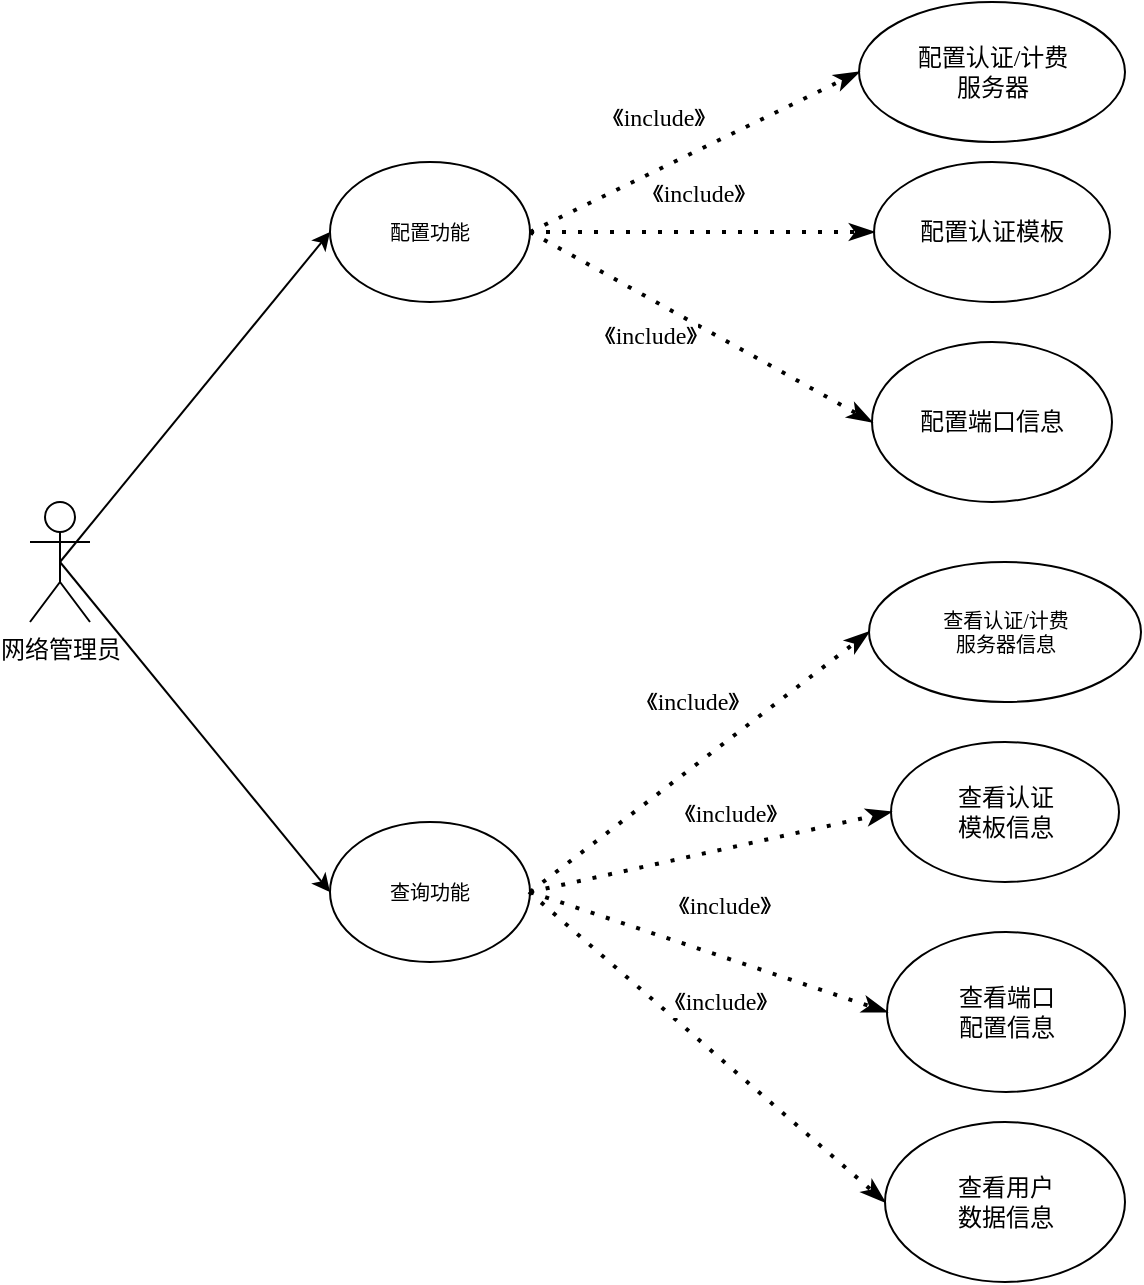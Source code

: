 <mxfile version="22.0.4" type="github">
  <diagram name="第 1 页" id="_s6Ddz2hnzWew_Qon0xN">
    <mxGraphModel dx="1066" dy="725" grid="1" gridSize="10" guides="1" tooltips="1" connect="1" arrows="1" fold="1" page="1" pageScale="1" pageWidth="827" pageHeight="1169" math="0" shadow="0">
      <root>
        <mxCell id="0" />
        <mxCell id="1" parent="0" />
        <mxCell id="KonkRnaKJ9EMoXM3SOrm-1" style="rounded=0;orthogonalLoop=1;jettySize=auto;html=1;exitX=0.5;exitY=0.5;exitDx=0;exitDy=0;exitPerimeter=0;entryX=0;entryY=0.5;entryDx=0;entryDy=0;fontFamily=宋体;fontSize=12;" parent="1" source="KonkRnaKJ9EMoXM3SOrm-6" target="KonkRnaKJ9EMoXM3SOrm-7" edge="1">
          <mxGeometry relative="1" as="geometry" />
        </mxCell>
        <mxCell id="KonkRnaKJ9EMoXM3SOrm-5" style="edgeStyle=none;rounded=0;orthogonalLoop=1;jettySize=auto;html=1;exitX=0.5;exitY=0.5;exitDx=0;exitDy=0;exitPerimeter=0;entryX=0;entryY=0.5;entryDx=0;entryDy=0;fontFamily=宋体;fontSize=12;" parent="1" source="KonkRnaKJ9EMoXM3SOrm-6" target="KonkRnaKJ9EMoXM3SOrm-11" edge="1">
          <mxGeometry relative="1" as="geometry" />
        </mxCell>
        <mxCell id="KonkRnaKJ9EMoXM3SOrm-6" value="&lt;font style=&quot;font-size: 12px;&quot;&gt;网络管理员&lt;/font&gt;" style="shape=umlActor;verticalLabelPosition=bottom;verticalAlign=top;html=1;outlineConnect=0;fontFamily=宋体;fontSize=12;" parent="1" vertex="1">
          <mxGeometry x="90" y="370" width="30" height="60" as="geometry" />
        </mxCell>
        <mxCell id="KonkRnaKJ9EMoXM3SOrm-7" value="&lt;font style=&quot;font-size: 10px;&quot;&gt;配置功能&lt;/font&gt;" style="ellipse;whiteSpace=wrap;html=1;fontFamily=宋体;fontSize=10;" parent="1" vertex="1">
          <mxGeometry x="240" y="200" width="100" height="70" as="geometry" />
        </mxCell>
        <mxCell id="KonkRnaKJ9EMoXM3SOrm-11" value="&lt;font style=&quot;font-size: 10px;&quot;&gt;查询功能&lt;/font&gt;" style="ellipse;whiteSpace=wrap;html=1;fontFamily=宋体;fontSize=10;" parent="1" vertex="1">
          <mxGeometry x="240" y="530" width="100" height="70" as="geometry" />
        </mxCell>
        <mxCell id="KonkRnaKJ9EMoXM3SOrm-13" value="&lt;font style=&quot;font-size: 12px;&quot;&gt;配置认证/计费&lt;br style=&quot;font-size: 12px;&quot;&gt;服务器&lt;/font&gt;" style="ellipse;whiteSpace=wrap;html=1;flipV=0;fontFamily=宋体;fontSize=12;flipH=1;" parent="1" vertex="1">
          <mxGeometry x="504.5" y="120" width="133" height="70" as="geometry" />
        </mxCell>
        <mxCell id="KonkRnaKJ9EMoXM3SOrm-14" value="&lt;font style=&quot;font-size: 12px;&quot;&gt;配置认证模板&lt;/font&gt;" style="ellipse;whiteSpace=wrap;html=1;flipV=0;fontFamily=宋体;fontSize=12;flipH=1;" parent="1" vertex="1">
          <mxGeometry x="512" y="200" width="118" height="70" as="geometry" />
        </mxCell>
        <mxCell id="KonkRnaKJ9EMoXM3SOrm-15" value="&lt;font style=&quot;font-size: 12px;&quot;&gt;配置端口信息&lt;/font&gt;" style="ellipse;whiteSpace=wrap;html=1;flipV=0;fontFamily=宋体;fontSize=12;flipH=1;" parent="1" vertex="1">
          <mxGeometry x="511" y="290" width="120" height="80" as="geometry" />
        </mxCell>
        <mxCell id="KonkRnaKJ9EMoXM3SOrm-17" value="&lt;font style=&quot;font-size: 10px;&quot;&gt;查看认证/计费&lt;br style=&quot;font-size: 10px;&quot;&gt;服务器信息&lt;/font&gt;" style="ellipse;whiteSpace=wrap;html=1;flipV=1;fontFamily=宋体;fontSize=10;" parent="1" vertex="1">
          <mxGeometry x="509.5" y="400" width="136" height="70" as="geometry" />
        </mxCell>
        <mxCell id="KonkRnaKJ9EMoXM3SOrm-18" value="&lt;font style=&quot;font-size: 12px;&quot;&gt;查看认证&lt;br style=&quot;font-size: 12px;&quot;&gt;模板信息&lt;/font&gt;" style="ellipse;whiteSpace=wrap;html=1;flipV=1;fontFamily=宋体;fontSize=12;" parent="1" vertex="1">
          <mxGeometry x="520.5" y="490" width="114" height="70" as="geometry" />
        </mxCell>
        <mxCell id="KonkRnaKJ9EMoXM3SOrm-19" value="&lt;font style=&quot;font-size: 12px;&quot;&gt;查看端口&lt;br style=&quot;font-size: 12px;&quot;&gt;配置信息&lt;/font&gt;" style="ellipse;whiteSpace=wrap;html=1;flipV=1;fontFamily=宋体;fontSize=12;" parent="1" vertex="1">
          <mxGeometry x="518.5" y="585" width="119" height="80" as="geometry" />
        </mxCell>
        <mxCell id="KonkRnaKJ9EMoXM3SOrm-20" value="&lt;font style=&quot;font-size: 12px;&quot;&gt;查看用户&lt;br style=&quot;font-size: 12px;&quot;&gt;数据信息&lt;/font&gt;" style="ellipse;whiteSpace=wrap;html=1;flipV=1;fontFamily=宋体;fontSize=12;" parent="1" vertex="1">
          <mxGeometry x="517.5" y="680" width="120" height="80" as="geometry" />
        </mxCell>
        <mxCell id="KonkRnaKJ9EMoXM3SOrm-21" value="" style="endArrow=classicThin;dashed=1;html=1;dashPattern=1 3;strokeWidth=2;rounded=0;exitX=1;exitY=0.5;exitDx=0;exitDy=0;entryX=0;entryY=0.5;entryDx=0;entryDy=0;endFill=1;fontFamily=宋体;fontSize=10;" parent="1" source="KonkRnaKJ9EMoXM3SOrm-7" target="KonkRnaKJ9EMoXM3SOrm-13" edge="1">
          <mxGeometry width="50" height="50" relative="1" as="geometry">
            <mxPoint x="800" y="550" as="sourcePoint" />
            <mxPoint x="850" y="500" as="targetPoint" />
          </mxGeometry>
        </mxCell>
        <mxCell id="KonkRnaKJ9EMoXM3SOrm-22" value="《include》" style="edgeLabel;html=1;align=center;verticalAlign=middle;resizable=0;points=[];fontFamily=Times New Roman;fontSize=12;" parent="KonkRnaKJ9EMoXM3SOrm-21" vertex="1" connectable="0">
          <mxGeometry x="-0.31" y="3" relative="1" as="geometry">
            <mxPoint x="8" y="-27" as="offset" />
          </mxGeometry>
        </mxCell>
        <mxCell id="KonkRnaKJ9EMoXM3SOrm-24" value="" style="endArrow=classicThin;dashed=1;html=1;dashPattern=1 3;strokeWidth=2;rounded=0;exitX=1;exitY=0.5;exitDx=0;exitDy=0;entryX=0;entryY=0.5;entryDx=0;entryDy=0;endFill=1;fontFamily=宋体;fontSize=10;" parent="1" source="KonkRnaKJ9EMoXM3SOrm-7" target="KonkRnaKJ9EMoXM3SOrm-14" edge="1">
          <mxGeometry width="50" height="50" relative="1" as="geometry">
            <mxPoint x="337" y="244.04" as="sourcePoint" />
            <mxPoint x="515.0" y="245" as="targetPoint" />
            <Array as="points" />
          </mxGeometry>
        </mxCell>
        <mxCell id="KonkRnaKJ9EMoXM3SOrm-25" value="《include》" style="edgeLabel;html=1;align=center;verticalAlign=middle;resizable=0;points=[];fontFamily=Times New Roman;fontSize=12;" parent="KonkRnaKJ9EMoXM3SOrm-24" vertex="1" connectable="0">
          <mxGeometry x="-0.128" y="-1" relative="1" as="geometry">
            <mxPoint x="9" y="-20" as="offset" />
          </mxGeometry>
        </mxCell>
        <mxCell id="KonkRnaKJ9EMoXM3SOrm-26" value="" style="endArrow=classicThin;dashed=1;html=1;dashPattern=1 3;strokeWidth=2;rounded=0;entryX=0;entryY=0.5;entryDx=0;entryDy=0;endFill=1;exitX=1;exitY=0.5;exitDx=0;exitDy=0;fontFamily=宋体;fontSize=10;" parent="1" source="KonkRnaKJ9EMoXM3SOrm-7" target="KonkRnaKJ9EMoXM3SOrm-15" edge="1">
          <mxGeometry width="50" height="50" relative="1" as="geometry">
            <mxPoint x="342" y="238" as="sourcePoint" />
            <mxPoint x="850" y="500" as="targetPoint" />
          </mxGeometry>
        </mxCell>
        <mxCell id="KonkRnaKJ9EMoXM3SOrm-27" value="《include》" style="edgeLabel;html=1;align=center;verticalAlign=middle;resizable=0;points=[];fontFamily=Times New Roman;fontSize=12;" parent="KonkRnaKJ9EMoXM3SOrm-26" vertex="1" connectable="0">
          <mxGeometry x="-0.124" relative="1" as="geometry">
            <mxPoint x="-15" y="10" as="offset" />
          </mxGeometry>
        </mxCell>
        <mxCell id="KonkRnaKJ9EMoXM3SOrm-29" value="" style="endArrow=classicThin;dashed=1;html=1;dashPattern=1 3;strokeWidth=2;rounded=0;exitX=1;exitY=0.5;exitDx=0;exitDy=0;entryX=0;entryY=0.5;entryDx=0;entryDy=0;endFill=1;fontFamily=宋体;fontSize=10;" parent="1" source="KonkRnaKJ9EMoXM3SOrm-11" edge="1" target="KonkRnaKJ9EMoXM3SOrm-17">
          <mxGeometry width="50" height="50" relative="1" as="geometry">
            <mxPoint x="337" y="609.5" as="sourcePoint" />
            <mxPoint x="500" y="440" as="targetPoint" />
          </mxGeometry>
        </mxCell>
        <mxCell id="KonkRnaKJ9EMoXM3SOrm-30" value="《include》" style="edgeLabel;html=1;align=center;verticalAlign=middle;resizable=0;points=[];fontFamily=Times New Roman;fontSize=12;" parent="KonkRnaKJ9EMoXM3SOrm-29" vertex="1" connectable="0">
          <mxGeometry x="-0.128" y="-1" relative="1" as="geometry">
            <mxPoint x="6" y="-39" as="offset" />
          </mxGeometry>
        </mxCell>
        <mxCell id="KonkRnaKJ9EMoXM3SOrm-31" value="" style="endArrow=classicThin;dashed=1;html=1;dashPattern=1 3;strokeWidth=2;rounded=0;entryX=0;entryY=0.5;entryDx=0;entryDy=0;endFill=1;fontFamily=宋体;fontSize=10;exitX=1;exitY=0.5;exitDx=0;exitDy=0;" parent="1" target="KonkRnaKJ9EMoXM3SOrm-18" edge="1" source="KonkRnaKJ9EMoXM3SOrm-11">
          <mxGeometry width="50" height="50" relative="1" as="geometry">
            <mxPoint x="340" y="610" as="sourcePoint" />
            <mxPoint x="515" y="610.5" as="targetPoint" />
          </mxGeometry>
        </mxCell>
        <mxCell id="KonkRnaKJ9EMoXM3SOrm-32" value="《include》" style="edgeLabel;html=1;align=center;verticalAlign=middle;resizable=0;points=[];fontFamily=Times New Roman;fontSize=12;" parent="KonkRnaKJ9EMoXM3SOrm-31" vertex="1" connectable="0">
          <mxGeometry x="-0.128" y="-1" relative="1" as="geometry">
            <mxPoint x="21" y="-23" as="offset" />
          </mxGeometry>
        </mxCell>
        <mxCell id="KonkRnaKJ9EMoXM3SOrm-33" value="" style="endArrow=classicThin;dashed=1;html=1;dashPattern=1 3;strokeWidth=2;rounded=0;entryX=0;entryY=0.5;entryDx=0;entryDy=0;endFill=1;fontFamily=宋体;fontSize=10;exitX=1;exitY=0.5;exitDx=0;exitDy=0;" parent="1" target="KonkRnaKJ9EMoXM3SOrm-19" edge="1" source="KonkRnaKJ9EMoXM3SOrm-11">
          <mxGeometry width="50" height="50" relative="1" as="geometry">
            <mxPoint x="340" y="610" as="sourcePoint" />
            <mxPoint x="558" y="681" as="targetPoint" />
          </mxGeometry>
        </mxCell>
        <mxCell id="KonkRnaKJ9EMoXM3SOrm-34" value="《include》" style="edgeLabel;html=1;align=center;verticalAlign=middle;resizable=0;points=[];fontFamily=Times New Roman;fontSize=12;" parent="KonkRnaKJ9EMoXM3SOrm-33" vertex="1" connectable="0">
          <mxGeometry x="-0.128" y="-1" relative="1" as="geometry">
            <mxPoint x="19" y="-20" as="offset" />
          </mxGeometry>
        </mxCell>
        <mxCell id="KonkRnaKJ9EMoXM3SOrm-35" value="" style="endArrow=classicThin;dashed=1;html=1;dashPattern=1 3;strokeWidth=2;rounded=0;exitX=0.995;exitY=0.499;exitDx=0;exitDy=0;exitPerimeter=0;entryX=0;entryY=0.5;entryDx=0;entryDy=0;endFill=1;fontFamily=宋体;fontSize=10;" parent="1" source="KonkRnaKJ9EMoXM3SOrm-11" target="KonkRnaKJ9EMoXM3SOrm-20" edge="1">
          <mxGeometry width="50" height="50" relative="1" as="geometry">
            <mxPoint x="220" y="770" as="sourcePoint" />
            <mxPoint x="398" y="771" as="targetPoint" />
          </mxGeometry>
        </mxCell>
        <mxCell id="KonkRnaKJ9EMoXM3SOrm-36" value="《include》" style="edgeLabel;html=1;align=center;verticalAlign=middle;resizable=0;points=[];fontFamily=Times New Roman;fontSize=12;" parent="KonkRnaKJ9EMoXM3SOrm-35" vertex="1" connectable="0">
          <mxGeometry x="-0.128" y="-1" relative="1" as="geometry">
            <mxPoint x="18" y="-14" as="offset" />
          </mxGeometry>
        </mxCell>
      </root>
    </mxGraphModel>
  </diagram>
</mxfile>
